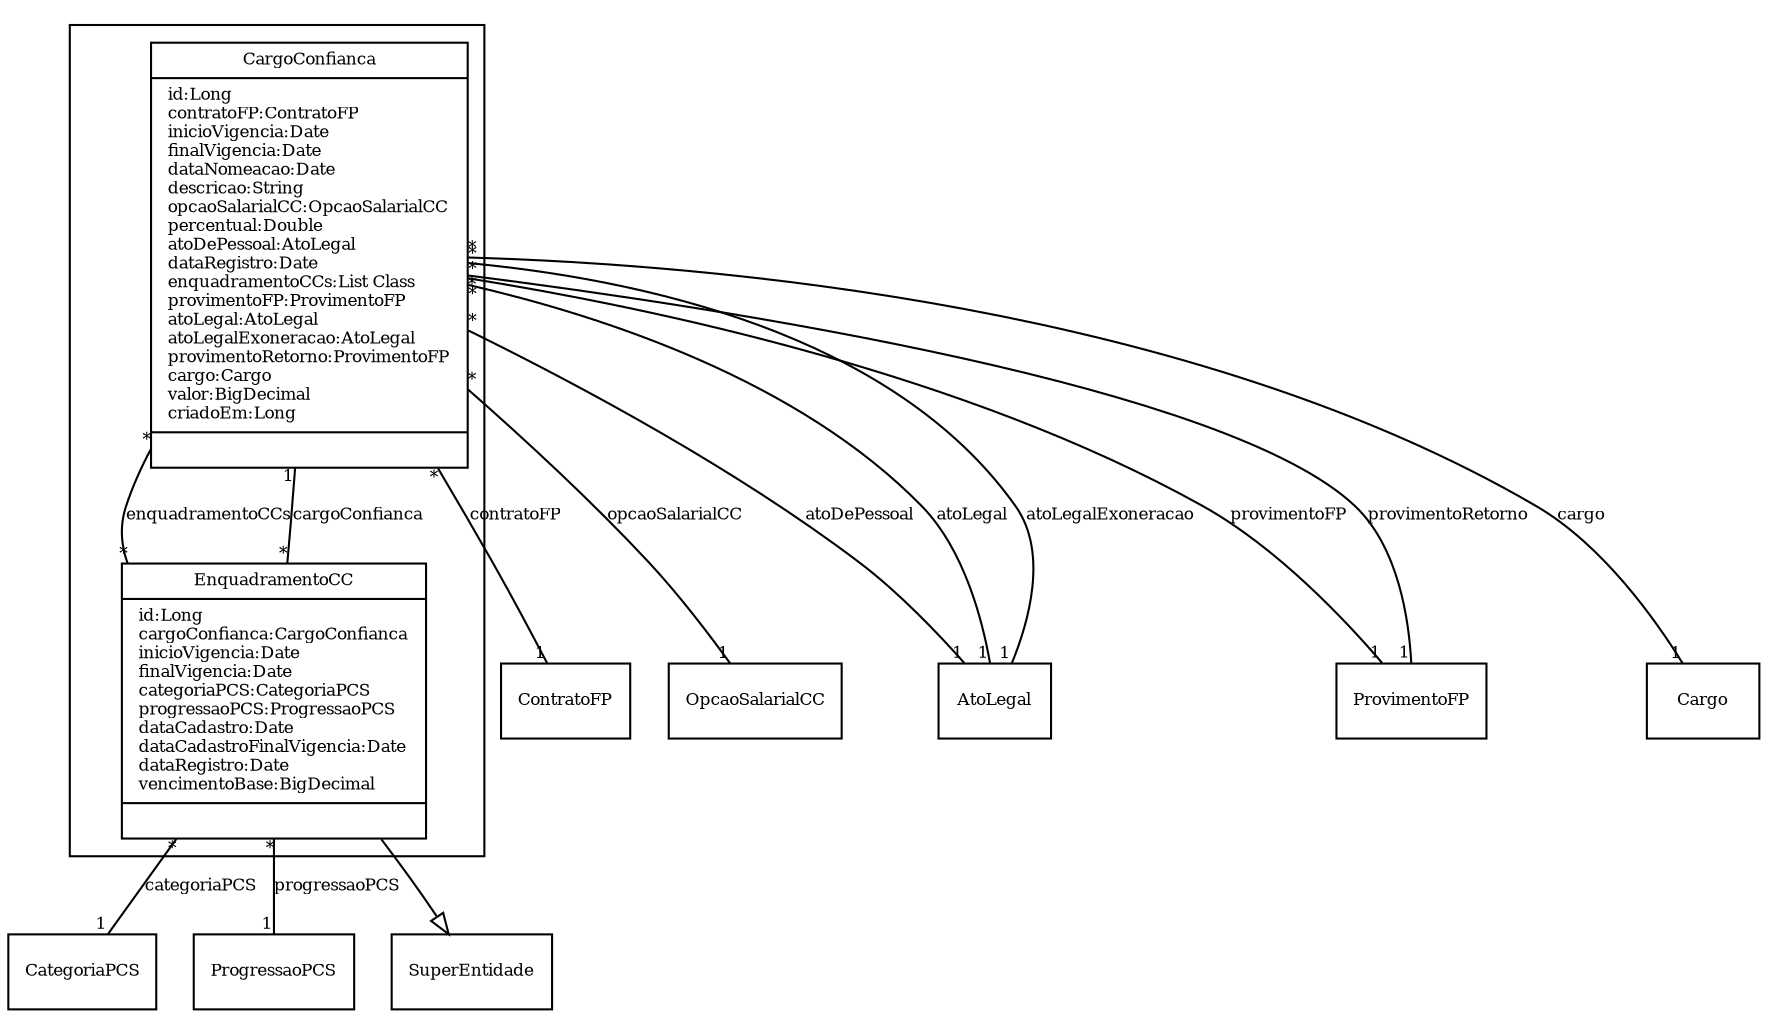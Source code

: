 digraph G{
fontname = "Times-Roman"
fontsize = 8

node [
        fontname = "Times-Roman"
        fontsize = 8
        shape = "record"
]

edge [
        fontname = "Times-Roman"
        fontsize = 8
]

subgraph clusterRETORNO_AO_CARGO_DE_CARREIRA
{
CargoConfianca [label = "{CargoConfianca|id:Long\lcontratoFP:ContratoFP\linicioVigencia:Date\lfinalVigencia:Date\ldataNomeacao:Date\ldescricao:String\lopcaoSalarialCC:OpcaoSalarialCC\lpercentual:Double\latoDePessoal:AtoLegal\ldataRegistro:Date\lenquadramentoCCs:List Class\lprovimentoFP:ProvimentoFP\latoLegal:AtoLegal\latoLegalExoneracao:AtoLegal\lprovimentoRetorno:ProvimentoFP\lcargo:Cargo\lvalor:BigDecimal\lcriadoEm:Long\l|\l}"]
EnquadramentoCC [label = "{EnquadramentoCC|id:Long\lcargoConfianca:CargoConfianca\linicioVigencia:Date\lfinalVigencia:Date\lcategoriaPCS:CategoriaPCS\lprogressaoPCS:ProgressaoPCS\ldataCadastro:Date\ldataCadastroFinalVigencia:Date\ldataRegistro:Date\lvencimentoBase:BigDecimal\l|\l}"]
}
edge [arrowhead = "none" headlabel = "1" taillabel = "*"] CargoConfianca -> ContratoFP [label = "contratoFP"]
edge [arrowhead = "none" headlabel = "1" taillabel = "*"] CargoConfianca -> OpcaoSalarialCC [label = "opcaoSalarialCC"]
edge [arrowhead = "none" headlabel = "1" taillabel = "*"] CargoConfianca -> AtoLegal [label = "atoDePessoal"]
edge [arrowhead = "none" headlabel = "*" taillabel = "*"] CargoConfianca -> EnquadramentoCC [label = "enquadramentoCCs"]
edge [arrowhead = "none" headlabel = "1" taillabel = "*"] CargoConfianca -> ProvimentoFP [label = "provimentoFP"]
edge [arrowhead = "none" headlabel = "1" taillabel = "*"] CargoConfianca -> AtoLegal [label = "atoLegal"]
edge [arrowhead = "none" headlabel = "1" taillabel = "*"] CargoConfianca -> AtoLegal [label = "atoLegalExoneracao"]
edge [arrowhead = "none" headlabel = "1" taillabel = "*"] CargoConfianca -> ProvimentoFP [label = "provimentoRetorno"]
edge [arrowhead = "none" headlabel = "1" taillabel = "*"] CargoConfianca -> Cargo [label = "cargo"]
edge [arrowhead = "none" headlabel = "1" taillabel = "*"] EnquadramentoCC -> CargoConfianca [label = "cargoConfianca"]
edge [arrowhead = "none" headlabel = "1" taillabel = "*"] EnquadramentoCC -> CategoriaPCS [label = "categoriaPCS"]
edge [arrowhead = "none" headlabel = "1" taillabel = "*"] EnquadramentoCC -> ProgressaoPCS [label = "progressaoPCS"]
edge [ arrowhead = "empty" headlabel = "" taillabel = ""] EnquadramentoCC -> SuperEntidade
}
